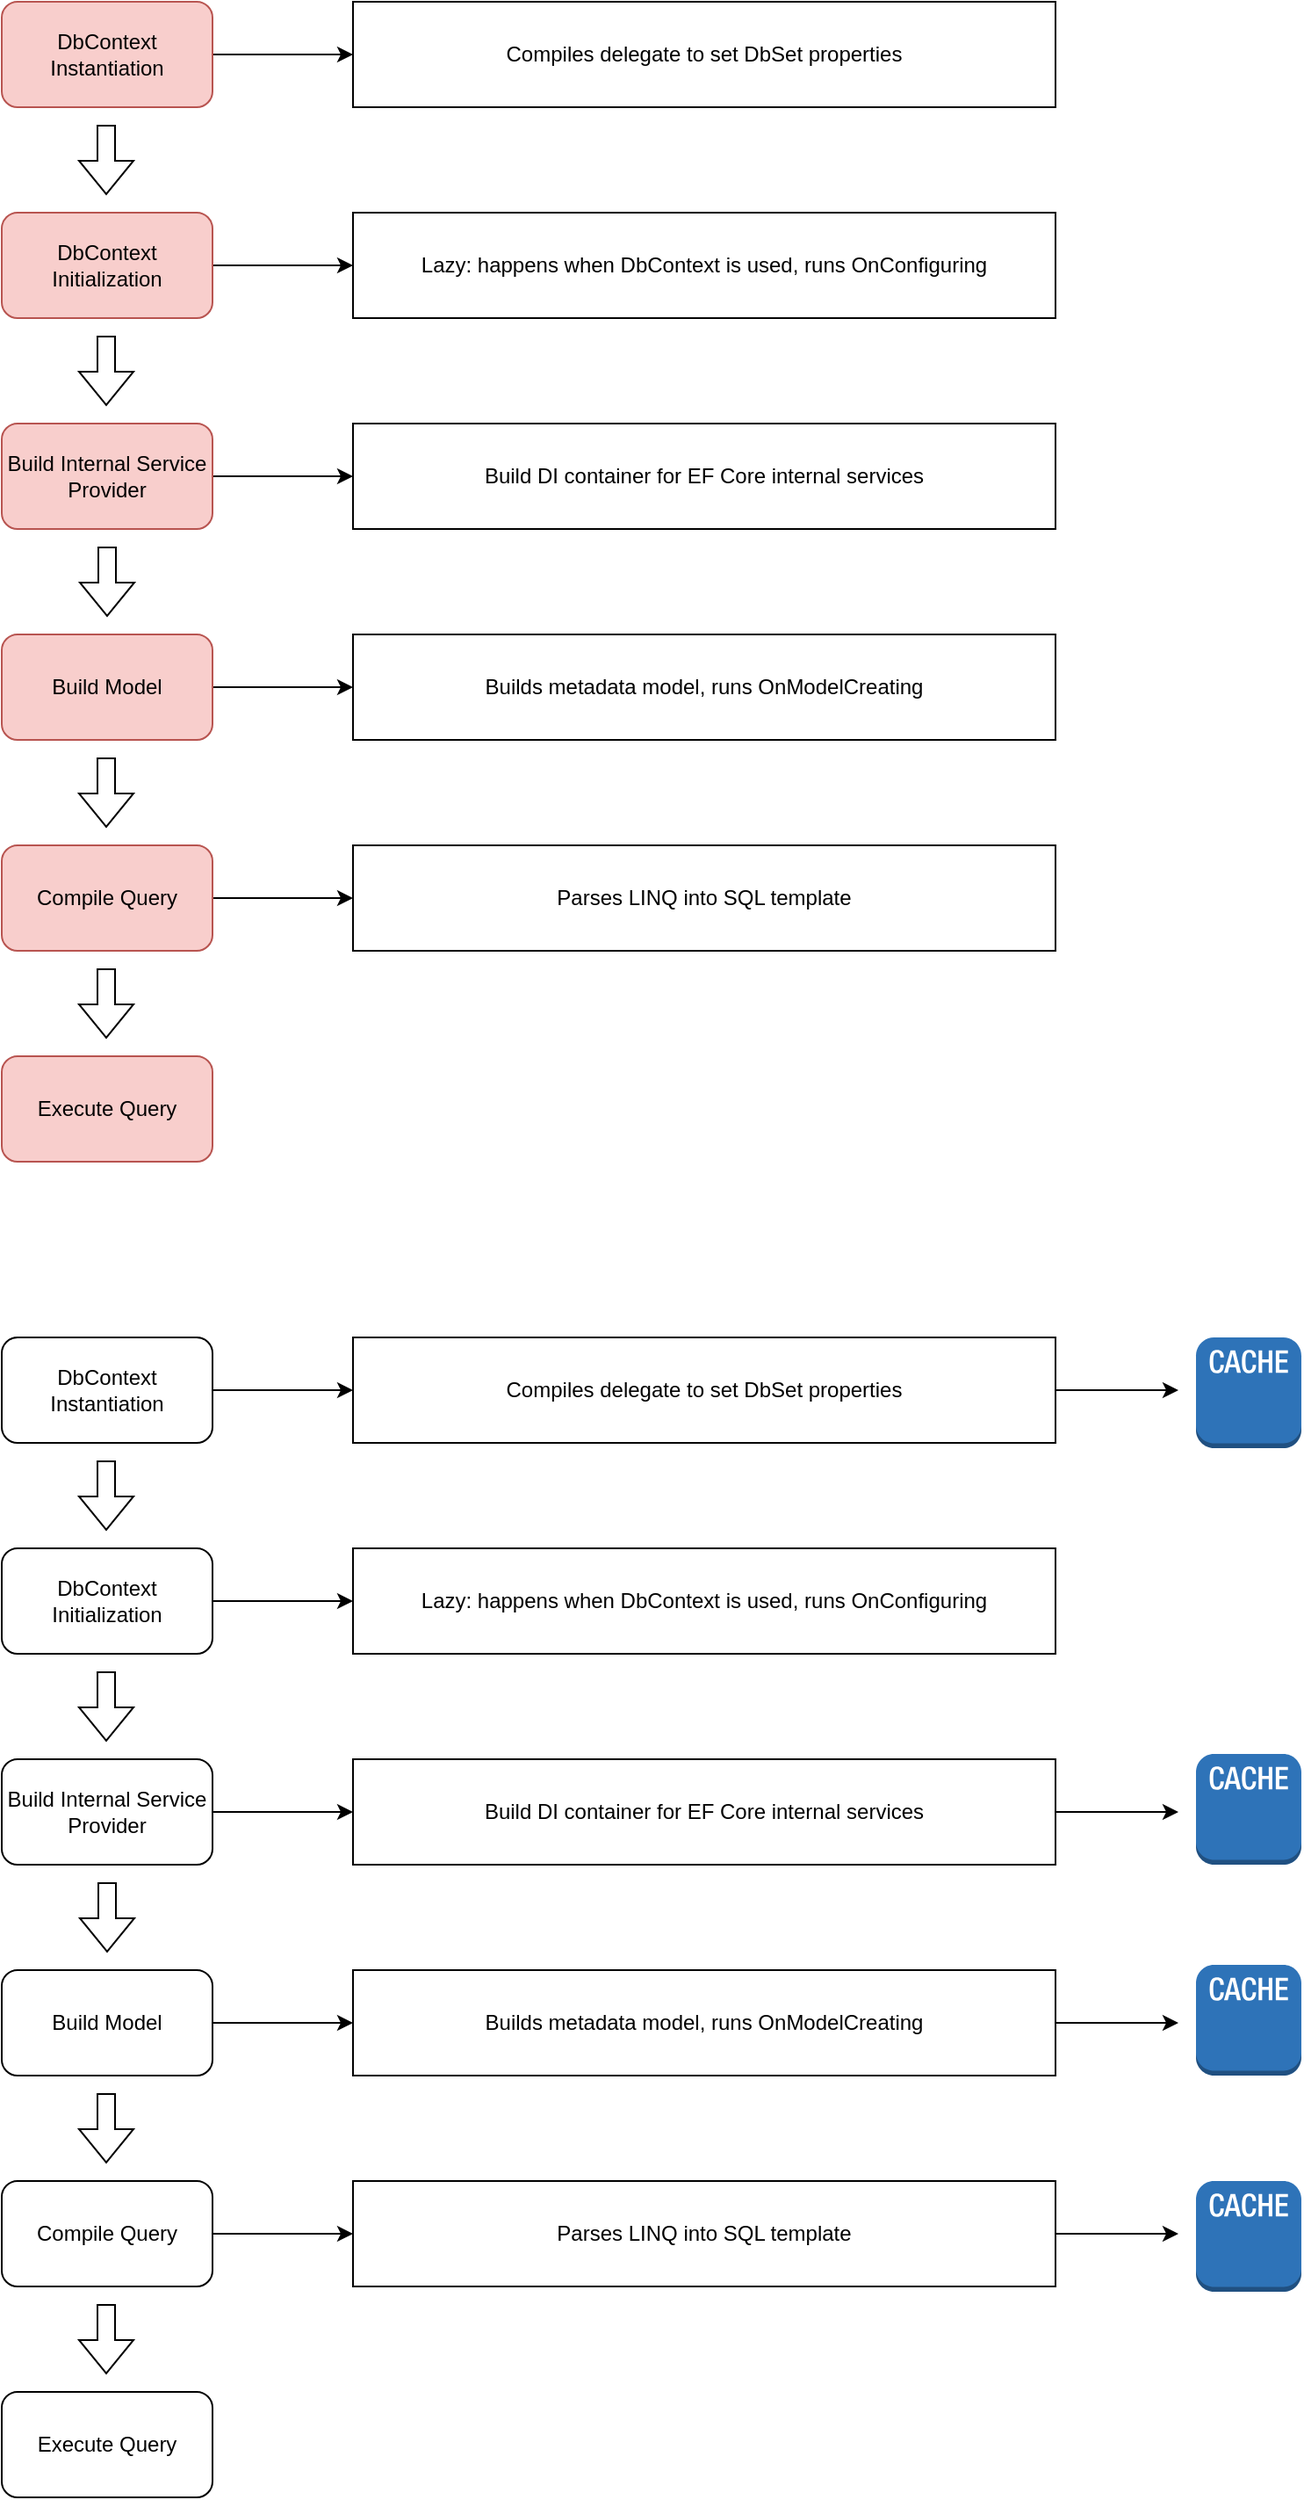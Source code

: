 <mxfile version="22.0.4" type="device">
  <diagram name="Page-1" id="cFqkAM_ZIGlkFSeheGkS">
    <mxGraphModel dx="1434" dy="768" grid="1" gridSize="10" guides="1" tooltips="1" connect="1" arrows="1" fold="1" page="1" pageScale="1" pageWidth="850" pageHeight="1100" math="0" shadow="0">
      <root>
        <mxCell id="0" />
        <mxCell id="1" parent="0" />
        <mxCell id="L1mCmv_AoDr7P1uFcI49-13" style="edgeStyle=orthogonalEdgeStyle;rounded=0;orthogonalLoop=1;jettySize=auto;html=1;entryX=0;entryY=0.5;entryDx=0;entryDy=0;" parent="1" source="L1mCmv_AoDr7P1uFcI49-1" target="L1mCmv_AoDr7P1uFcI49-12" edge="1">
          <mxGeometry relative="1" as="geometry" />
        </mxCell>
        <mxCell id="L1mCmv_AoDr7P1uFcI49-1" value="DbContext&lt;br&gt;Instantiation" style="rounded=1;whiteSpace=wrap;html=1;fillColor=#f8cecc;strokeColor=#b85450;" parent="1" vertex="1">
          <mxGeometry x="40" y="80" width="120" height="60" as="geometry" />
        </mxCell>
        <mxCell id="L1mCmv_AoDr7P1uFcI49-17" style="edgeStyle=orthogonalEdgeStyle;rounded=0;orthogonalLoop=1;jettySize=auto;html=1;entryX=0;entryY=0.5;entryDx=0;entryDy=0;" parent="1" source="L1mCmv_AoDr7P1uFcI49-2" target="L1mCmv_AoDr7P1uFcI49-14" edge="1">
          <mxGeometry relative="1" as="geometry" />
        </mxCell>
        <mxCell id="L1mCmv_AoDr7P1uFcI49-2" value="DbContext&lt;br&gt;Initialization" style="rounded=1;whiteSpace=wrap;html=1;fillColor=#f8cecc;strokeColor=#b85450;" parent="1" vertex="1">
          <mxGeometry x="40" y="200" width="120" height="60" as="geometry" />
        </mxCell>
        <mxCell id="L1mCmv_AoDr7P1uFcI49-18" style="edgeStyle=orthogonalEdgeStyle;rounded=0;orthogonalLoop=1;jettySize=auto;html=1;entryX=0;entryY=0.5;entryDx=0;entryDy=0;" parent="1" source="L1mCmv_AoDr7P1uFcI49-3" target="L1mCmv_AoDr7P1uFcI49-15" edge="1">
          <mxGeometry relative="1" as="geometry" />
        </mxCell>
        <mxCell id="L1mCmv_AoDr7P1uFcI49-3" value="Build Internal Service Provider" style="rounded=1;whiteSpace=wrap;html=1;fillColor=#f8cecc;strokeColor=#b85450;" parent="1" vertex="1">
          <mxGeometry x="40" y="320" width="120" height="60" as="geometry" />
        </mxCell>
        <mxCell id="L1mCmv_AoDr7P1uFcI49-19" style="edgeStyle=orthogonalEdgeStyle;rounded=0;orthogonalLoop=1;jettySize=auto;html=1;entryX=0;entryY=0.5;entryDx=0;entryDy=0;" parent="1" source="L1mCmv_AoDr7P1uFcI49-4" target="L1mCmv_AoDr7P1uFcI49-16" edge="1">
          <mxGeometry relative="1" as="geometry" />
        </mxCell>
        <mxCell id="L1mCmv_AoDr7P1uFcI49-4" value="Build Model" style="rounded=1;whiteSpace=wrap;html=1;fillColor=#f8cecc;strokeColor=#b85450;" parent="1" vertex="1">
          <mxGeometry x="40" y="440" width="120" height="60" as="geometry" />
        </mxCell>
        <mxCell id="L1mCmv_AoDr7P1uFcI49-21" style="edgeStyle=orthogonalEdgeStyle;rounded=0;orthogonalLoop=1;jettySize=auto;html=1;entryX=0;entryY=0.5;entryDx=0;entryDy=0;" parent="1" source="L1mCmv_AoDr7P1uFcI49-5" target="L1mCmv_AoDr7P1uFcI49-20" edge="1">
          <mxGeometry relative="1" as="geometry" />
        </mxCell>
        <mxCell id="L1mCmv_AoDr7P1uFcI49-5" value="Compile Query" style="rounded=1;whiteSpace=wrap;html=1;fillColor=#f8cecc;strokeColor=#b85450;" parent="1" vertex="1">
          <mxGeometry x="40" y="560" width="120" height="60" as="geometry" />
        </mxCell>
        <mxCell id="L1mCmv_AoDr7P1uFcI49-6" value="Execute Query" style="rounded=1;whiteSpace=wrap;html=1;fillColor=#f8cecc;strokeColor=#b85450;" parent="1" vertex="1">
          <mxGeometry x="40" y="680" width="120" height="60" as="geometry" />
        </mxCell>
        <mxCell id="L1mCmv_AoDr7P1uFcI49-7" value="" style="shape=flexArrow;endArrow=classic;html=1;rounded=0;" parent="1" edge="1">
          <mxGeometry width="50" height="50" relative="1" as="geometry">
            <mxPoint x="99.5" y="150" as="sourcePoint" />
            <mxPoint x="99.5" y="190" as="targetPoint" />
          </mxGeometry>
        </mxCell>
        <mxCell id="L1mCmv_AoDr7P1uFcI49-8" value="" style="shape=flexArrow;endArrow=classic;html=1;rounded=0;" parent="1" edge="1">
          <mxGeometry width="50" height="50" relative="1" as="geometry">
            <mxPoint x="99.5" y="270" as="sourcePoint" />
            <mxPoint x="99.5" y="310" as="targetPoint" />
          </mxGeometry>
        </mxCell>
        <mxCell id="L1mCmv_AoDr7P1uFcI49-9" value="" style="shape=flexArrow;endArrow=classic;html=1;rounded=0;" parent="1" edge="1">
          <mxGeometry width="50" height="50" relative="1" as="geometry">
            <mxPoint x="100" y="390" as="sourcePoint" />
            <mxPoint x="100" y="430" as="targetPoint" />
          </mxGeometry>
        </mxCell>
        <mxCell id="L1mCmv_AoDr7P1uFcI49-10" value="" style="shape=flexArrow;endArrow=classic;html=1;rounded=0;" parent="1" edge="1">
          <mxGeometry width="50" height="50" relative="1" as="geometry">
            <mxPoint x="99.5" y="510" as="sourcePoint" />
            <mxPoint x="99.5" y="550" as="targetPoint" />
          </mxGeometry>
        </mxCell>
        <mxCell id="L1mCmv_AoDr7P1uFcI49-11" value="" style="shape=flexArrow;endArrow=classic;html=1;rounded=0;" parent="1" edge="1">
          <mxGeometry width="50" height="50" relative="1" as="geometry">
            <mxPoint x="99.5" y="630" as="sourcePoint" />
            <mxPoint x="99.5" y="670" as="targetPoint" />
          </mxGeometry>
        </mxCell>
        <mxCell id="L1mCmv_AoDr7P1uFcI49-12" value="Compiles delegate to set DbSet properties" style="rounded=0;whiteSpace=wrap;html=1;" parent="1" vertex="1">
          <mxGeometry x="240" y="80" width="400" height="60" as="geometry" />
        </mxCell>
        <mxCell id="L1mCmv_AoDr7P1uFcI49-14" value="Lazy: happens when DbContext is used, runs OnConfiguring" style="rounded=0;whiteSpace=wrap;html=1;" parent="1" vertex="1">
          <mxGeometry x="240" y="200" width="400" height="60" as="geometry" />
        </mxCell>
        <mxCell id="L1mCmv_AoDr7P1uFcI49-15" value="Build DI container for EF Core internal services" style="rounded=0;whiteSpace=wrap;html=1;" parent="1" vertex="1">
          <mxGeometry x="240" y="320" width="400" height="60" as="geometry" />
        </mxCell>
        <mxCell id="L1mCmv_AoDr7P1uFcI49-16" value="Builds metadata model, runs OnModelCreating" style="rounded=0;whiteSpace=wrap;html=1;" parent="1" vertex="1">
          <mxGeometry x="240" y="440" width="400" height="60" as="geometry" />
        </mxCell>
        <mxCell id="L1mCmv_AoDr7P1uFcI49-20" value="Parses LINQ into SQL template" style="rounded=0;whiteSpace=wrap;html=1;" parent="1" vertex="1">
          <mxGeometry x="240" y="560" width="400" height="60" as="geometry" />
        </mxCell>
        <mxCell id="L1mCmv_AoDr7P1uFcI49-22" style="edgeStyle=orthogonalEdgeStyle;rounded=0;orthogonalLoop=1;jettySize=auto;html=1;entryX=0;entryY=0.5;entryDx=0;entryDy=0;" parent="1" source="L1mCmv_AoDr7P1uFcI49-23" target="L1mCmv_AoDr7P1uFcI49-38" edge="1">
          <mxGeometry relative="1" as="geometry" />
        </mxCell>
        <mxCell id="L1mCmv_AoDr7P1uFcI49-23" value="DbContext&lt;br&gt;Instantiation" style="rounded=1;whiteSpace=wrap;html=1;" parent="1" vertex="1">
          <mxGeometry x="40" y="840" width="120" height="60" as="geometry" />
        </mxCell>
        <mxCell id="L1mCmv_AoDr7P1uFcI49-24" style="edgeStyle=orthogonalEdgeStyle;rounded=0;orthogonalLoop=1;jettySize=auto;html=1;entryX=0;entryY=0.5;entryDx=0;entryDy=0;" parent="1" source="L1mCmv_AoDr7P1uFcI49-25" target="L1mCmv_AoDr7P1uFcI49-39" edge="1">
          <mxGeometry relative="1" as="geometry" />
        </mxCell>
        <mxCell id="L1mCmv_AoDr7P1uFcI49-25" value="DbContext&lt;br&gt;Initialization" style="rounded=1;whiteSpace=wrap;html=1;" parent="1" vertex="1">
          <mxGeometry x="40" y="960" width="120" height="60" as="geometry" />
        </mxCell>
        <mxCell id="L1mCmv_AoDr7P1uFcI49-26" style="edgeStyle=orthogonalEdgeStyle;rounded=0;orthogonalLoop=1;jettySize=auto;html=1;entryX=0;entryY=0.5;entryDx=0;entryDy=0;" parent="1" source="L1mCmv_AoDr7P1uFcI49-27" target="L1mCmv_AoDr7P1uFcI49-40" edge="1">
          <mxGeometry relative="1" as="geometry" />
        </mxCell>
        <mxCell id="L1mCmv_AoDr7P1uFcI49-27" value="Build Internal Service Provider" style="rounded=1;whiteSpace=wrap;html=1;" parent="1" vertex="1">
          <mxGeometry x="40" y="1080" width="120" height="60" as="geometry" />
        </mxCell>
        <mxCell id="L1mCmv_AoDr7P1uFcI49-28" style="edgeStyle=orthogonalEdgeStyle;rounded=0;orthogonalLoop=1;jettySize=auto;html=1;entryX=0;entryY=0.5;entryDx=0;entryDy=0;" parent="1" source="L1mCmv_AoDr7P1uFcI49-29" target="L1mCmv_AoDr7P1uFcI49-41" edge="1">
          <mxGeometry relative="1" as="geometry" />
        </mxCell>
        <mxCell id="L1mCmv_AoDr7P1uFcI49-29" value="Build Model" style="rounded=1;whiteSpace=wrap;html=1;" parent="1" vertex="1">
          <mxGeometry x="40" y="1200" width="120" height="60" as="geometry" />
        </mxCell>
        <mxCell id="L1mCmv_AoDr7P1uFcI49-30" style="edgeStyle=orthogonalEdgeStyle;rounded=0;orthogonalLoop=1;jettySize=auto;html=1;entryX=0;entryY=0.5;entryDx=0;entryDy=0;" parent="1" source="L1mCmv_AoDr7P1uFcI49-31" target="L1mCmv_AoDr7P1uFcI49-42" edge="1">
          <mxGeometry relative="1" as="geometry" />
        </mxCell>
        <mxCell id="L1mCmv_AoDr7P1uFcI49-31" value="Compile Query" style="rounded=1;whiteSpace=wrap;html=1;" parent="1" vertex="1">
          <mxGeometry x="40" y="1320" width="120" height="60" as="geometry" />
        </mxCell>
        <mxCell id="L1mCmv_AoDr7P1uFcI49-32" value="Execute Query" style="rounded=1;whiteSpace=wrap;html=1;" parent="1" vertex="1">
          <mxGeometry x="40" y="1440" width="120" height="60" as="geometry" />
        </mxCell>
        <mxCell id="L1mCmv_AoDr7P1uFcI49-33" value="" style="shape=flexArrow;endArrow=classic;html=1;rounded=0;" parent="1" edge="1">
          <mxGeometry width="50" height="50" relative="1" as="geometry">
            <mxPoint x="99.5" y="910" as="sourcePoint" />
            <mxPoint x="99.5" y="950" as="targetPoint" />
          </mxGeometry>
        </mxCell>
        <mxCell id="L1mCmv_AoDr7P1uFcI49-34" value="" style="shape=flexArrow;endArrow=classic;html=1;rounded=0;" parent="1" edge="1">
          <mxGeometry width="50" height="50" relative="1" as="geometry">
            <mxPoint x="99.5" y="1030" as="sourcePoint" />
            <mxPoint x="99.5" y="1070" as="targetPoint" />
          </mxGeometry>
        </mxCell>
        <mxCell id="L1mCmv_AoDr7P1uFcI49-35" value="" style="shape=flexArrow;endArrow=classic;html=1;rounded=0;" parent="1" edge="1">
          <mxGeometry width="50" height="50" relative="1" as="geometry">
            <mxPoint x="100" y="1150" as="sourcePoint" />
            <mxPoint x="100" y="1190" as="targetPoint" />
          </mxGeometry>
        </mxCell>
        <mxCell id="L1mCmv_AoDr7P1uFcI49-36" value="" style="shape=flexArrow;endArrow=classic;html=1;rounded=0;" parent="1" edge="1">
          <mxGeometry width="50" height="50" relative="1" as="geometry">
            <mxPoint x="99.5" y="1270" as="sourcePoint" />
            <mxPoint x="99.5" y="1310" as="targetPoint" />
          </mxGeometry>
        </mxCell>
        <mxCell id="L1mCmv_AoDr7P1uFcI49-37" value="" style="shape=flexArrow;endArrow=classic;html=1;rounded=0;" parent="1" edge="1">
          <mxGeometry width="50" height="50" relative="1" as="geometry">
            <mxPoint x="99.5" y="1390" as="sourcePoint" />
            <mxPoint x="99.5" y="1430" as="targetPoint" />
          </mxGeometry>
        </mxCell>
        <mxCell id="L1mCmv_AoDr7P1uFcI49-54" style="edgeStyle=orthogonalEdgeStyle;rounded=0;orthogonalLoop=1;jettySize=auto;html=1;" parent="1" source="L1mCmv_AoDr7P1uFcI49-38" edge="1">
          <mxGeometry relative="1" as="geometry">
            <mxPoint x="710" y="870" as="targetPoint" />
          </mxGeometry>
        </mxCell>
        <mxCell id="L1mCmv_AoDr7P1uFcI49-38" value="Compiles delegate to set DbSet properties" style="rounded=0;whiteSpace=wrap;html=1;" parent="1" vertex="1">
          <mxGeometry x="240" y="840" width="400" height="60" as="geometry" />
        </mxCell>
        <mxCell id="L1mCmv_AoDr7P1uFcI49-39" value="Lazy: happens when DbContext is used, runs OnConfiguring" style="rounded=0;whiteSpace=wrap;html=1;" parent="1" vertex="1">
          <mxGeometry x="240" y="960" width="400" height="60" as="geometry" />
        </mxCell>
        <mxCell id="L1mCmv_AoDr7P1uFcI49-52" style="edgeStyle=orthogonalEdgeStyle;rounded=0;orthogonalLoop=1;jettySize=auto;html=1;" parent="1" source="L1mCmv_AoDr7P1uFcI49-40" edge="1">
          <mxGeometry relative="1" as="geometry">
            <mxPoint x="710" y="1110" as="targetPoint" />
          </mxGeometry>
        </mxCell>
        <mxCell id="L1mCmv_AoDr7P1uFcI49-40" value="Build DI container for EF Core internal services" style="rounded=0;whiteSpace=wrap;html=1;" parent="1" vertex="1">
          <mxGeometry x="240" y="1080" width="400" height="60" as="geometry" />
        </mxCell>
        <mxCell id="L1mCmv_AoDr7P1uFcI49-51" style="edgeStyle=orthogonalEdgeStyle;rounded=0;orthogonalLoop=1;jettySize=auto;html=1;" parent="1" source="L1mCmv_AoDr7P1uFcI49-41" edge="1">
          <mxGeometry relative="1" as="geometry">
            <mxPoint x="710" y="1230" as="targetPoint" />
          </mxGeometry>
        </mxCell>
        <mxCell id="L1mCmv_AoDr7P1uFcI49-41" value="Builds metadata model, runs OnModelCreating" style="rounded=0;whiteSpace=wrap;html=1;" parent="1" vertex="1">
          <mxGeometry x="240" y="1200" width="400" height="60" as="geometry" />
        </mxCell>
        <mxCell id="L1mCmv_AoDr7P1uFcI49-50" style="edgeStyle=orthogonalEdgeStyle;rounded=0;orthogonalLoop=1;jettySize=auto;html=1;" parent="1" source="L1mCmv_AoDr7P1uFcI49-42" edge="1">
          <mxGeometry relative="1" as="geometry">
            <mxPoint x="710" y="1350" as="targetPoint" />
          </mxGeometry>
        </mxCell>
        <mxCell id="L1mCmv_AoDr7P1uFcI49-42" value="Parses LINQ into SQL template" style="rounded=0;whiteSpace=wrap;html=1;" parent="1" vertex="1">
          <mxGeometry x="240" y="1320" width="400" height="60" as="geometry" />
        </mxCell>
        <mxCell id="L1mCmv_AoDr7P1uFcI49-43" value="" style="outlineConnect=0;dashed=0;verticalLabelPosition=bottom;verticalAlign=top;align=center;html=1;shape=mxgraph.aws3.cache_node;fillColor=#2E73B8;gradientColor=none;" parent="1" vertex="1">
          <mxGeometry x="720" y="840" width="60" height="63" as="geometry" />
        </mxCell>
        <mxCell id="L1mCmv_AoDr7P1uFcI49-45" value="" style="outlineConnect=0;dashed=0;verticalLabelPosition=bottom;verticalAlign=top;align=center;html=1;shape=mxgraph.aws3.cache_node;fillColor=#2E73B8;gradientColor=none;" parent="1" vertex="1">
          <mxGeometry x="720" y="1077" width="60" height="63" as="geometry" />
        </mxCell>
        <mxCell id="L1mCmv_AoDr7P1uFcI49-46" value="" style="outlineConnect=0;dashed=0;verticalLabelPosition=bottom;verticalAlign=top;align=center;html=1;shape=mxgraph.aws3.cache_node;fillColor=#2E73B8;gradientColor=none;" parent="1" vertex="1">
          <mxGeometry x="720" y="1197" width="60" height="63" as="geometry" />
        </mxCell>
        <mxCell id="L1mCmv_AoDr7P1uFcI49-47" value="" style="outlineConnect=0;dashed=0;verticalLabelPosition=bottom;verticalAlign=top;align=center;html=1;shape=mxgraph.aws3.cache_node;fillColor=#2E73B8;gradientColor=none;" parent="1" vertex="1">
          <mxGeometry x="720" y="1320" width="60" height="63" as="geometry" />
        </mxCell>
      </root>
    </mxGraphModel>
  </diagram>
</mxfile>
